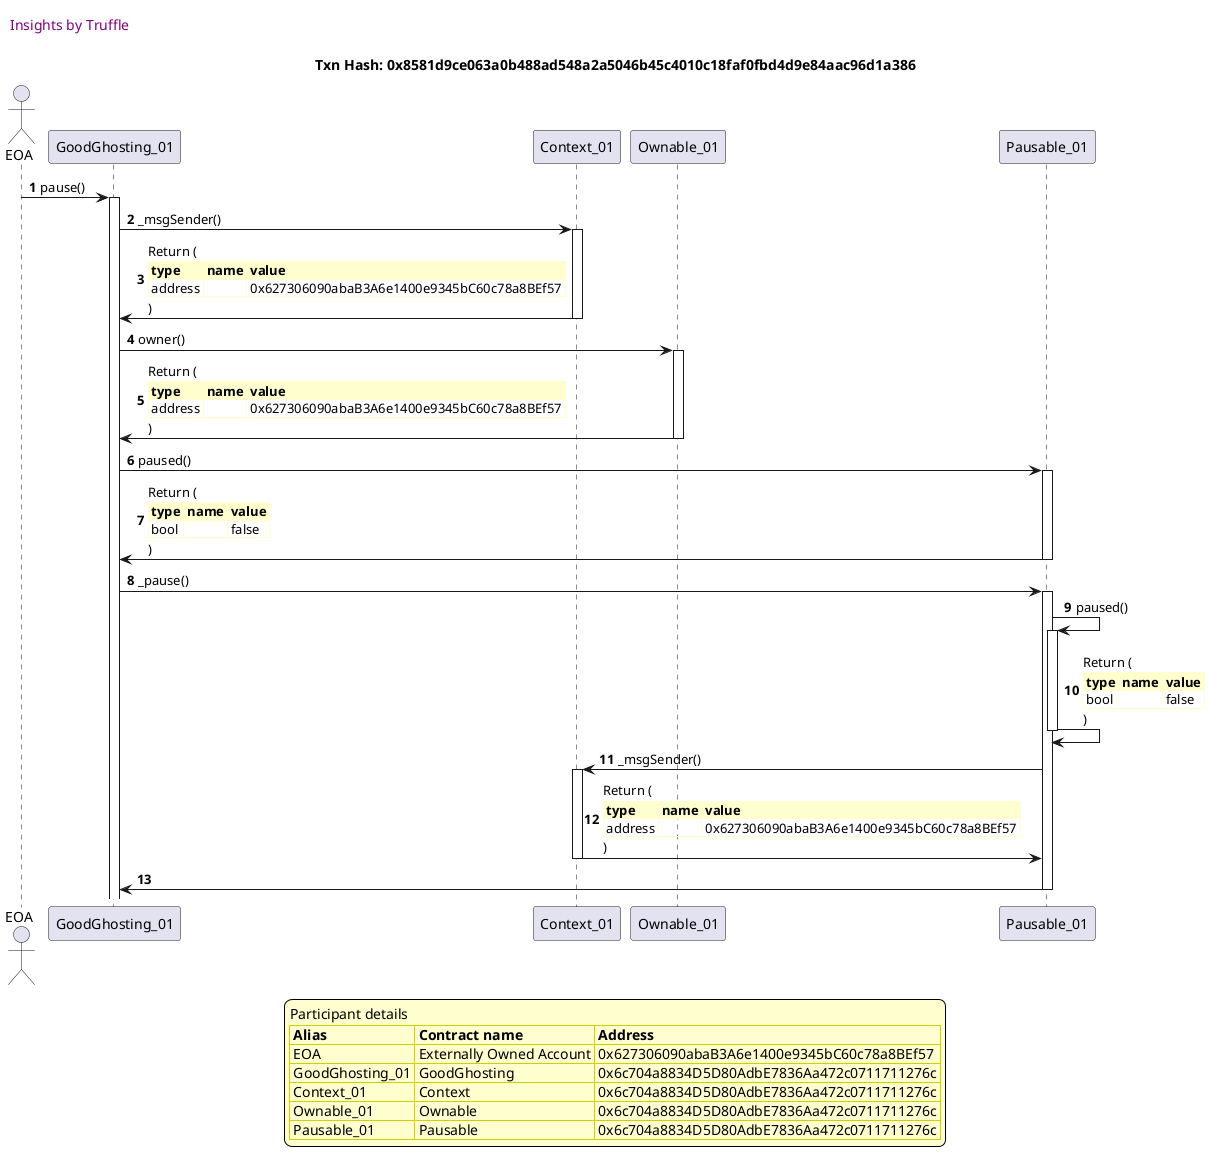 

@startuml

autonumber
skinparam legendBackgroundColor #FEFECE

<style>
      header {
        HorizontalAlignment left
        FontColor purple
        FontSize 14
        Padding 10
      }
    </style>

header Insights by Truffle

title Txn Hash: 0x8581d9ce063a0b488ad548a2a5046b45c4010c18faf0fbd4d9e84aac96d1a386


actor EOA as "EOA"
participant GoodGhosting_01 as "GoodGhosting_01"
participant Context_01 as "Context_01"
participant Ownable_01 as "Ownable_01"
participant Pausable_01 as "Pausable_01"

"EOA" -> "GoodGhosting_01" ++: pause()
"GoodGhosting_01" -> "Context_01" ++: _msgSender()
"Context_01" -> "GoodGhosting_01" --: Return (\n\
<#FEFECE,#FEFECE>|= type |= name |= value |\n\
| address |  | 0x627306090abaB3A6e1400e9345bC60c78a8BEf57 |\n\
)
"GoodGhosting_01" -> "Ownable_01" ++: owner()
"Ownable_01" -> "GoodGhosting_01" --: Return (\n\
<#FEFECE,#FEFECE>|= type |= name |= value |\n\
| address |  | 0x627306090abaB3A6e1400e9345bC60c78a8BEf57 |\n\
)
"GoodGhosting_01" -> "Pausable_01" ++: paused()
"Pausable_01" -> "GoodGhosting_01" --: Return (\n\
<#FEFECE,#FEFECE>|= type |= name |= value |\n\
| bool |  | false |\n\
)
"GoodGhosting_01" -> "Pausable_01" ++: _pause()
"Pausable_01" -> "Pausable_01" ++: paused()
"Pausable_01" -> "Pausable_01" --: Return (\n\
<#FEFECE,#FEFECE>|= type |= name |= value |\n\
| bool |  | false |\n\
)
"Pausable_01" -> "Context_01" ++: _msgSender()
"Context_01" -> "Pausable_01" --: Return (\n\
<#FEFECE,#FEFECE>|= type |= name |= value |\n\
| address |  | 0x627306090abaB3A6e1400e9345bC60c78a8BEf57 |\n\
)
"Pausable_01" -> "GoodGhosting_01" --: 

legend
Participant details
<#FEFECE,#D0D000>|= Alias |= Contract name |= Address |
<#FEFECE>| EOA | Externally Owned Account | 0x627306090abaB3A6e1400e9345bC60c78a8BEf57 |
<#FEFECE>| GoodGhosting_01 | GoodGhosting | 0x6c704a8834D5D80AdbE7836Aa472c0711711276c |
<#FEFECE>| Context_01 | Context | 0x6c704a8834D5D80AdbE7836Aa472c0711711276c |
<#FEFECE>| Ownable_01 | Ownable | 0x6c704a8834D5D80AdbE7836Aa472c0711711276c |
<#FEFECE>| Pausable_01 | Pausable | 0x6c704a8834D5D80AdbE7836Aa472c0711711276c |
endlegend

@enduml